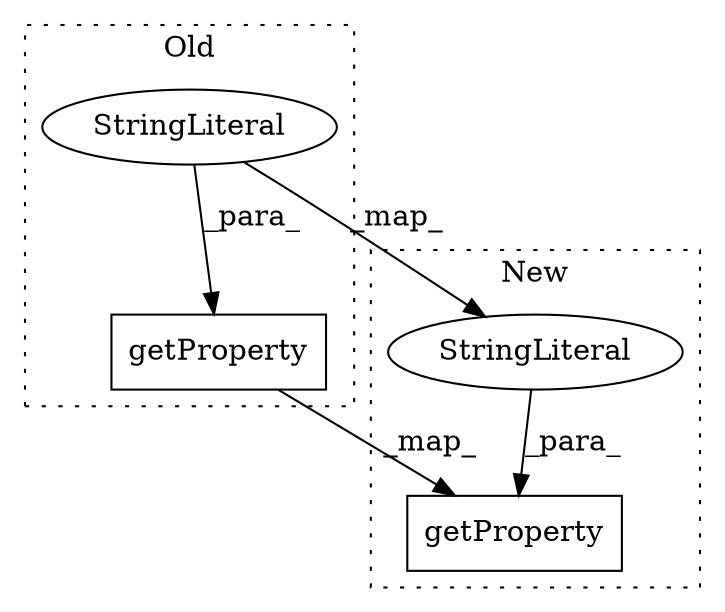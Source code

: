 digraph G {
subgraph cluster0 {
1 [label="getProperty" a="32" s="1302,1333" l="12,1" shape="box"];
3 [label="StringLiteral" a="45" s="1314" l="19" shape="ellipse"];
label = "Old";
style="dotted";
}
subgraph cluster1 {
2 [label="getProperty" a="32" s="1397,1426" l="12,1" shape="box"];
4 [label="StringLiteral" a="45" s="1409" l="17" shape="ellipse"];
label = "New";
style="dotted";
}
1 -> 2 [label="_map_"];
3 -> 1 [label="_para_"];
3 -> 4 [label="_map_"];
4 -> 2 [label="_para_"];
}